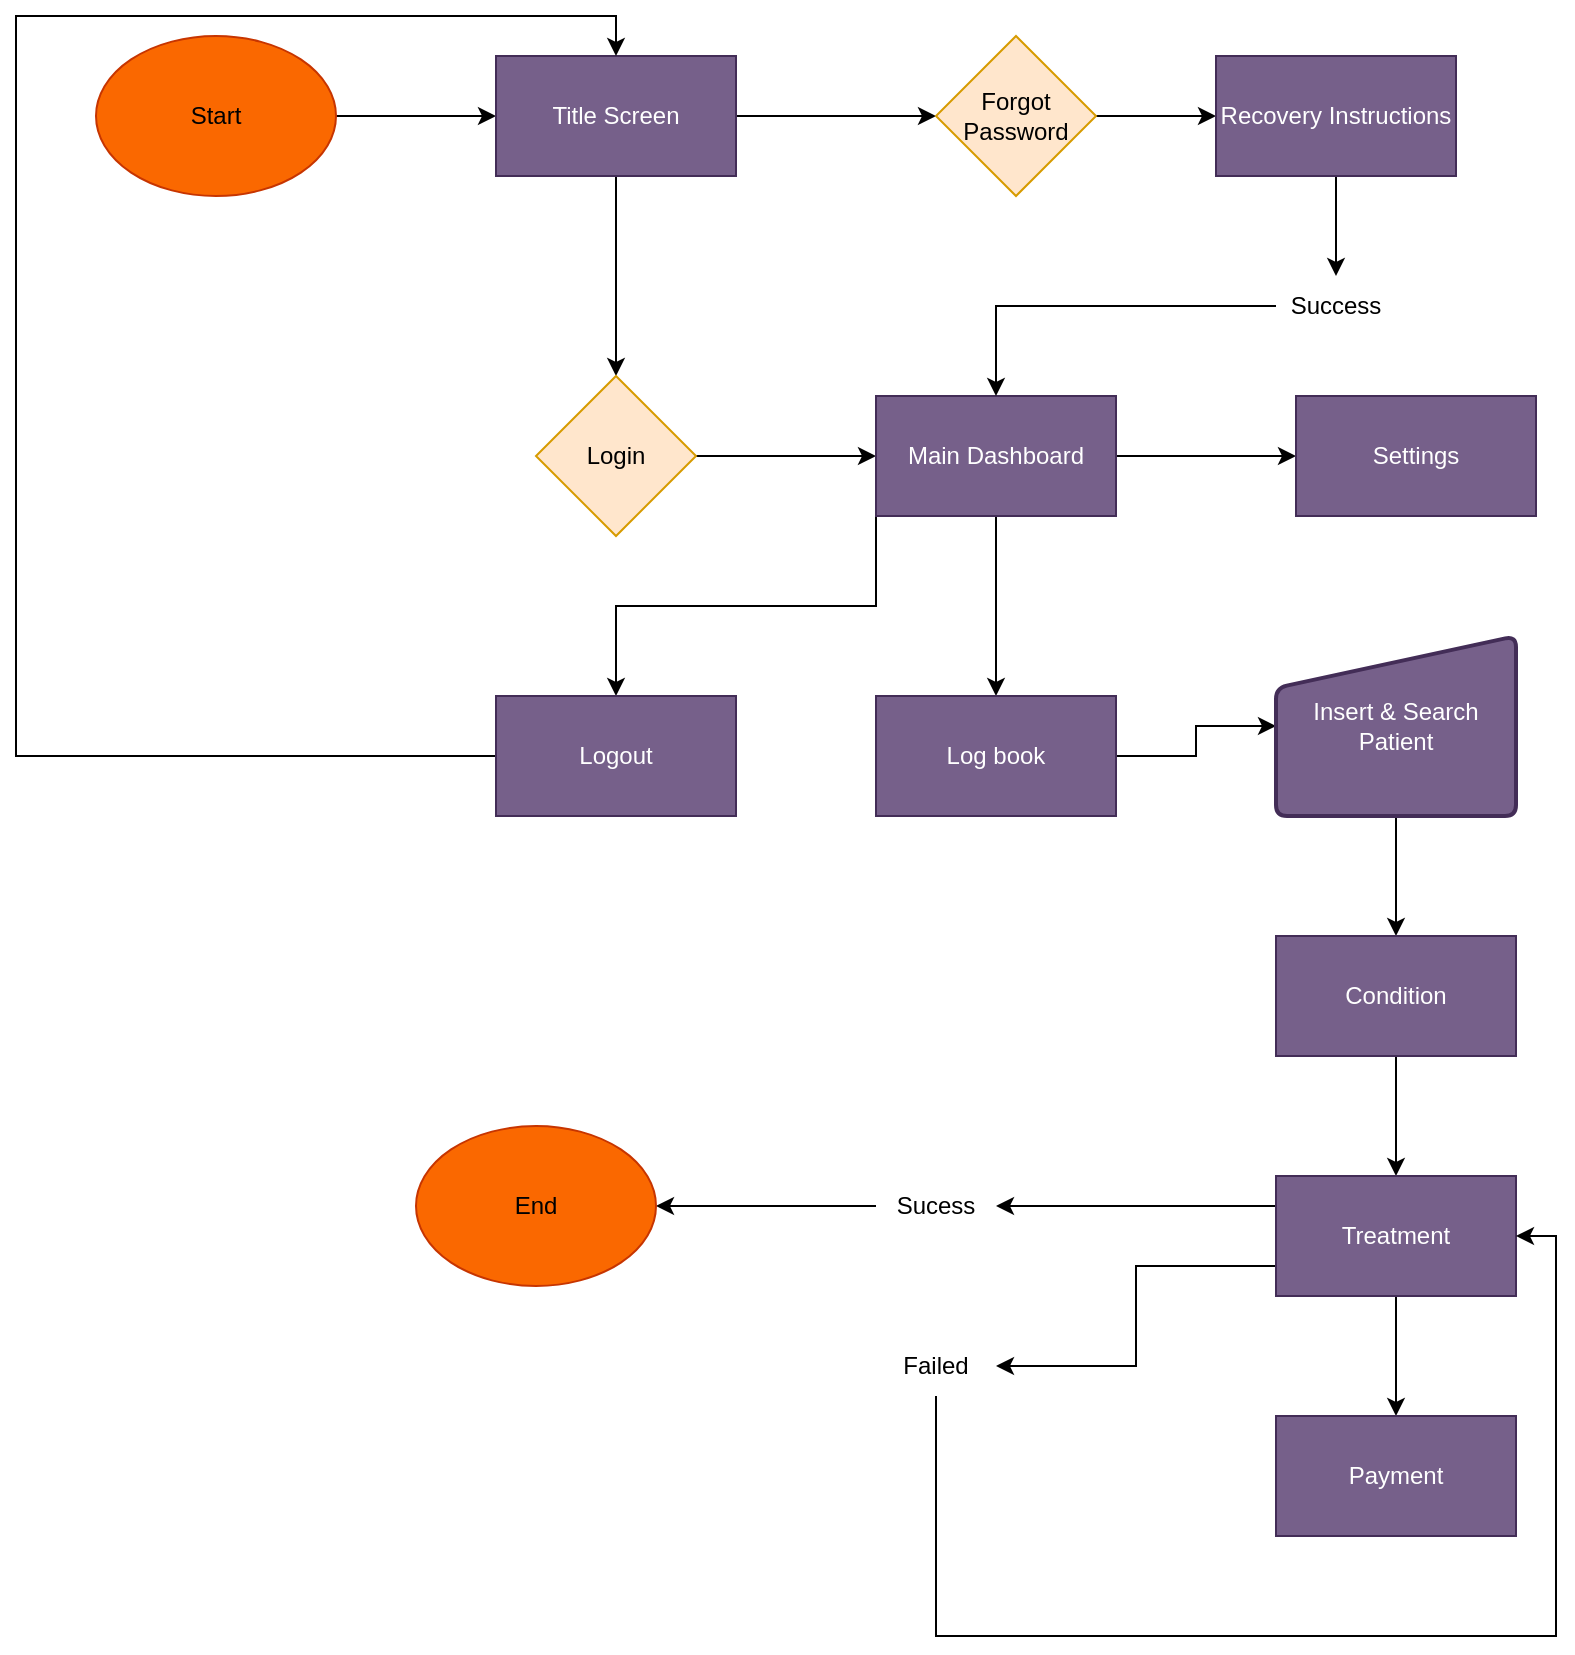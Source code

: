 <mxfile version="24.2.0" type="github">
  <diagram name="Page-1" id="f-FT1rUhoASd2f0an_6X">
    <mxGraphModel dx="794" dy="422" grid="1" gridSize="10" guides="1" tooltips="1" connect="1" arrows="1" fold="1" page="1" pageScale="1" pageWidth="850" pageHeight="1100" math="0" shadow="0">
      <root>
        <mxCell id="0" />
        <mxCell id="1" parent="0" />
        <mxCell id="K1mzVftVEfYpcNpW3lGC-4" value="" style="edgeStyle=orthogonalEdgeStyle;rounded=0;orthogonalLoop=1;jettySize=auto;html=1;" parent="1" source="AVB4TACVMZflynDXeGGa-1" target="K1mzVftVEfYpcNpW3lGC-3" edge="1">
          <mxGeometry relative="1" as="geometry" />
        </mxCell>
        <mxCell id="AVB4TACVMZflynDXeGGa-1" value="Start" style="ellipse;whiteSpace=wrap;html=1;fillColor=#fa6800;strokeColor=#C73500;fontColor=#000000;" parent="1" vertex="1">
          <mxGeometry x="90" y="80" width="120" height="80" as="geometry" />
        </mxCell>
        <mxCell id="K1mzVftVEfYpcNpW3lGC-6" value="" style="edgeStyle=orthogonalEdgeStyle;rounded=0;orthogonalLoop=1;jettySize=auto;html=1;" parent="1" source="K1mzVftVEfYpcNpW3lGC-3" target="K1mzVftVEfYpcNpW3lGC-5" edge="1">
          <mxGeometry relative="1" as="geometry" />
        </mxCell>
        <mxCell id="K1mzVftVEfYpcNpW3lGC-8" value="" style="edgeStyle=orthogonalEdgeStyle;rounded=0;orthogonalLoop=1;jettySize=auto;html=1;" parent="1" source="K1mzVftVEfYpcNpW3lGC-3" target="K1mzVftVEfYpcNpW3lGC-7" edge="1">
          <mxGeometry relative="1" as="geometry" />
        </mxCell>
        <mxCell id="K1mzVftVEfYpcNpW3lGC-3" value="Title Screen" style="whiteSpace=wrap;html=1;fillColor=#76608a;strokeColor=#432D57;fontColor=#ffffff;" parent="1" vertex="1">
          <mxGeometry x="290" y="90" width="120" height="60" as="geometry" />
        </mxCell>
        <mxCell id="K1mzVftVEfYpcNpW3lGC-14" value="" style="edgeStyle=orthogonalEdgeStyle;rounded=0;orthogonalLoop=1;jettySize=auto;html=1;" parent="1" source="K1mzVftVEfYpcNpW3lGC-5" target="K1mzVftVEfYpcNpW3lGC-13" edge="1">
          <mxGeometry relative="1" as="geometry" />
        </mxCell>
        <mxCell id="K1mzVftVEfYpcNpW3lGC-5" value="Login" style="rhombus;whiteSpace=wrap;html=1;fillColor=#ffe6cc;strokeColor=#d79b00;" parent="1" vertex="1">
          <mxGeometry x="310" y="250" width="80" height="80" as="geometry" />
        </mxCell>
        <mxCell id="K1mzVftVEfYpcNpW3lGC-12" value="" style="edgeStyle=orthogonalEdgeStyle;rounded=0;orthogonalLoop=1;jettySize=auto;html=1;" parent="1" source="K1mzVftVEfYpcNpW3lGC-7" target="K1mzVftVEfYpcNpW3lGC-11" edge="1">
          <mxGeometry relative="1" as="geometry" />
        </mxCell>
        <mxCell id="K1mzVftVEfYpcNpW3lGC-7" value="Forgot Password" style="rhombus;whiteSpace=wrap;html=1;fillColor=#ffe6cc;strokeColor=#d79b00;" parent="1" vertex="1">
          <mxGeometry x="510" y="80" width="80" height="80" as="geometry" />
        </mxCell>
        <mxCell id="K1mzVftVEfYpcNpW3lGC-16" style="edgeStyle=orthogonalEdgeStyle;rounded=0;orthogonalLoop=1;jettySize=auto;html=1;exitX=0.5;exitY=1;exitDx=0;exitDy=0;entryX=0.5;entryY=0;entryDx=0;entryDy=0;" parent="1" source="K1mzVftVEfYpcNpW3lGC-11" target="K1mzVftVEfYpcNpW3lGC-17" edge="1">
          <mxGeometry relative="1" as="geometry">
            <mxPoint x="710" y="220" as="targetPoint" />
          </mxGeometry>
        </mxCell>
        <mxCell id="K1mzVftVEfYpcNpW3lGC-11" value="Recovery Instructions" style="whiteSpace=wrap;html=1;fillColor=#76608a;strokeColor=#432D57;fontColor=#ffffff;" parent="1" vertex="1">
          <mxGeometry x="650" y="90" width="120" height="60" as="geometry" />
        </mxCell>
        <mxCell id="oKHr2jN-2uXYwJmryG8--2" value="" style="edgeStyle=orthogonalEdgeStyle;rounded=0;orthogonalLoop=1;jettySize=auto;html=1;" parent="1" source="K1mzVftVEfYpcNpW3lGC-13" target="oKHr2jN-2uXYwJmryG8--1" edge="1">
          <mxGeometry relative="1" as="geometry" />
        </mxCell>
        <mxCell id="oKHr2jN-2uXYwJmryG8--11" value="" style="edgeStyle=orthogonalEdgeStyle;rounded=0;orthogonalLoop=1;jettySize=auto;html=1;" parent="1" source="K1mzVftVEfYpcNpW3lGC-13" target="oKHr2jN-2uXYwJmryG8--10" edge="1">
          <mxGeometry relative="1" as="geometry" />
        </mxCell>
        <mxCell id="oKHr2jN-2uXYwJmryG8--21" style="edgeStyle=orthogonalEdgeStyle;rounded=0;orthogonalLoop=1;jettySize=auto;html=1;exitX=0;exitY=1;exitDx=0;exitDy=0;" parent="1" source="K1mzVftVEfYpcNpW3lGC-13" target="oKHr2jN-2uXYwJmryG8--20" edge="1">
          <mxGeometry relative="1" as="geometry" />
        </mxCell>
        <mxCell id="K1mzVftVEfYpcNpW3lGC-13" value="Main Dashboard" style="whiteSpace=wrap;html=1;fillColor=#76608a;strokeColor=#432D57;fontColor=#ffffff;" parent="1" vertex="1">
          <mxGeometry x="480" y="260" width="120" height="60" as="geometry" />
        </mxCell>
        <mxCell id="oKHr2jN-2uXYwJmryG8--9" style="edgeStyle=orthogonalEdgeStyle;rounded=0;orthogonalLoop=1;jettySize=auto;html=1;exitX=0;exitY=0.5;exitDx=0;exitDy=0;entryX=0.5;entryY=0;entryDx=0;entryDy=0;" parent="1" source="K1mzVftVEfYpcNpW3lGC-17" target="K1mzVftVEfYpcNpW3lGC-13" edge="1">
          <mxGeometry relative="1" as="geometry" />
        </mxCell>
        <mxCell id="K1mzVftVEfYpcNpW3lGC-17" value="Success" style="text;html=1;align=center;verticalAlign=middle;whiteSpace=wrap;rounded=0;" parent="1" vertex="1">
          <mxGeometry x="680" y="200" width="60" height="30" as="geometry" />
        </mxCell>
        <mxCell id="oKHr2jN-2uXYwJmryG8--4" value="" style="edgeStyle=orthogonalEdgeStyle;rounded=0;orthogonalLoop=1;jettySize=auto;html=1;" parent="1" source="oKHr2jN-2uXYwJmryG8--1" target="oKHr2jN-2uXYwJmryG8--3" edge="1">
          <mxGeometry relative="1" as="geometry" />
        </mxCell>
        <mxCell id="oKHr2jN-2uXYwJmryG8--1" value="Log book" style="whiteSpace=wrap;html=1;fillColor=#76608a;strokeColor=#432D57;fontColor=#ffffff;" parent="1" vertex="1">
          <mxGeometry x="480" y="410" width="120" height="60" as="geometry" />
        </mxCell>
        <mxCell id="oKHr2jN-2uXYwJmryG8--6" value="" style="edgeStyle=orthogonalEdgeStyle;rounded=0;orthogonalLoop=1;jettySize=auto;html=1;" parent="1" source="oKHr2jN-2uXYwJmryG8--3" target="oKHr2jN-2uXYwJmryG8--5" edge="1">
          <mxGeometry relative="1" as="geometry" />
        </mxCell>
        <mxCell id="oKHr2jN-2uXYwJmryG8--3" value="Insert &amp;amp; Search Patient" style="whiteSpace=wrap;html=1;fillColor=#76608a;strokeColor=#432D57;fontColor=#ffffff;rounded=1;glass=0;shadow=0;strokeWidth=2;shape=manualInput;size=26;arcSize=11;" parent="1" vertex="1">
          <mxGeometry x="680" y="380" width="120" height="90" as="geometry" />
        </mxCell>
        <mxCell id="oKHr2jN-2uXYwJmryG8--8" value="" style="edgeStyle=orthogonalEdgeStyle;rounded=0;orthogonalLoop=1;jettySize=auto;html=1;" parent="1" source="oKHr2jN-2uXYwJmryG8--5" target="oKHr2jN-2uXYwJmryG8--7" edge="1">
          <mxGeometry relative="1" as="geometry" />
        </mxCell>
        <mxCell id="oKHr2jN-2uXYwJmryG8--5" value="Condition" style="whiteSpace=wrap;html=1;fillColor=#76608a;strokeColor=#432D57;fontColor=#ffffff;" parent="1" vertex="1">
          <mxGeometry x="680" y="530" width="120" height="60" as="geometry" />
        </mxCell>
        <mxCell id="oKHr2jN-2uXYwJmryG8--16" value="" style="edgeStyle=orthogonalEdgeStyle;rounded=0;orthogonalLoop=1;jettySize=auto;html=1;" parent="1" source="oKHr2jN-2uXYwJmryG8--7" target="oKHr2jN-2uXYwJmryG8--15" edge="1">
          <mxGeometry relative="1" as="geometry" />
        </mxCell>
        <mxCell id="AhhZmJ7YH51ZSfNFe0I0-10" style="edgeStyle=orthogonalEdgeStyle;rounded=0;orthogonalLoop=1;jettySize=auto;html=1;exitX=0;exitY=0.25;exitDx=0;exitDy=0;entryX=1;entryY=0.5;entryDx=0;entryDy=0;fontFamily=Helvetica;fontSize=12;fontColor=#ffffff;" edge="1" parent="1" source="oKHr2jN-2uXYwJmryG8--7" target="AhhZmJ7YH51ZSfNFe0I0-5">
          <mxGeometry relative="1" as="geometry" />
        </mxCell>
        <mxCell id="AhhZmJ7YH51ZSfNFe0I0-14" style="edgeStyle=orthogonalEdgeStyle;rounded=0;orthogonalLoop=1;jettySize=auto;html=1;exitX=0;exitY=0.75;exitDx=0;exitDy=0;entryX=1;entryY=0.5;entryDx=0;entryDy=0;fontFamily=Helvetica;fontSize=12;fontColor=#ffffff;" edge="1" parent="1" source="oKHr2jN-2uXYwJmryG8--7" target="AhhZmJ7YH51ZSfNFe0I0-13">
          <mxGeometry relative="1" as="geometry" />
        </mxCell>
        <mxCell id="oKHr2jN-2uXYwJmryG8--7" value="Treatment" style="whiteSpace=wrap;html=1;fillColor=#76608a;strokeColor=#432D57;fontColor=#ffffff;" parent="1" vertex="1">
          <mxGeometry x="680" y="650" width="120" height="60" as="geometry" />
        </mxCell>
        <mxCell id="oKHr2jN-2uXYwJmryG8--10" value="Settings" style="whiteSpace=wrap;html=1;fillColor=#76608a;strokeColor=#432D57;fontColor=#ffffff;" parent="1" vertex="1">
          <mxGeometry x="690" y="260" width="120" height="60" as="geometry" />
        </mxCell>
        <mxCell id="oKHr2jN-2uXYwJmryG8--15" value="Payment" style="whiteSpace=wrap;html=1;fillColor=#76608a;strokeColor=#432D57;fontColor=#ffffff;" parent="1" vertex="1">
          <mxGeometry x="680" y="770" width="120" height="60" as="geometry" />
        </mxCell>
        <mxCell id="AhhZmJ7YH51ZSfNFe0I0-4" style="edgeStyle=orthogonalEdgeStyle;rounded=0;orthogonalLoop=1;jettySize=auto;html=1;exitX=0;exitY=0.5;exitDx=0;exitDy=0;entryX=0.5;entryY=0;entryDx=0;entryDy=0;" edge="1" parent="1" source="oKHr2jN-2uXYwJmryG8--20" target="K1mzVftVEfYpcNpW3lGC-3">
          <mxGeometry relative="1" as="geometry">
            <Array as="points">
              <mxPoint x="50" y="440" />
              <mxPoint x="50" y="70" />
              <mxPoint x="350" y="70" />
            </Array>
          </mxGeometry>
        </mxCell>
        <mxCell id="oKHr2jN-2uXYwJmryG8--20" value="Logout" style="whiteSpace=wrap;html=1;fillColor=#76608a;strokeColor=#432D57;fontColor=#ffffff;" parent="1" vertex="1">
          <mxGeometry x="290" y="410" width="120" height="60" as="geometry" />
        </mxCell>
        <mxCell id="AhhZmJ7YH51ZSfNFe0I0-8" style="edgeStyle=orthogonalEdgeStyle;rounded=0;orthogonalLoop=1;jettySize=auto;html=1;exitX=0;exitY=0.5;exitDx=0;exitDy=0;" edge="1" parent="1" source="AhhZmJ7YH51ZSfNFe0I0-5" target="AhhZmJ7YH51ZSfNFe0I0-7">
          <mxGeometry relative="1" as="geometry" />
        </mxCell>
        <mxCell id="AhhZmJ7YH51ZSfNFe0I0-5" value="Sucess" style="text;html=1;align=center;verticalAlign=middle;whiteSpace=wrap;rounded=0;" vertex="1" parent="1">
          <mxGeometry x="480" y="650" width="60" height="30" as="geometry" />
        </mxCell>
        <mxCell id="AhhZmJ7YH51ZSfNFe0I0-7" value="End" style="ellipse;whiteSpace=wrap;html=1;fillColor=#fa6800;strokeColor=#C73500;fontColor=#000000;" vertex="1" parent="1">
          <mxGeometry x="250" y="625" width="120" height="80" as="geometry" />
        </mxCell>
        <mxCell id="AhhZmJ7YH51ZSfNFe0I0-16" style="edgeStyle=orthogonalEdgeStyle;rounded=0;orthogonalLoop=1;jettySize=auto;html=1;exitX=0.5;exitY=1;exitDx=0;exitDy=0;entryX=1;entryY=0.5;entryDx=0;entryDy=0;fontFamily=Helvetica;fontSize=12;fontColor=#ffffff;" edge="1" parent="1" source="AhhZmJ7YH51ZSfNFe0I0-13" target="oKHr2jN-2uXYwJmryG8--7">
          <mxGeometry relative="1" as="geometry">
            <Array as="points">
              <mxPoint x="510" y="880" />
              <mxPoint x="820" y="880" />
              <mxPoint x="820" y="680" />
            </Array>
          </mxGeometry>
        </mxCell>
        <mxCell id="AhhZmJ7YH51ZSfNFe0I0-13" value="Failed" style="text;html=1;align=center;verticalAlign=middle;whiteSpace=wrap;rounded=0;" vertex="1" parent="1">
          <mxGeometry x="480" y="730" width="60" height="30" as="geometry" />
        </mxCell>
      </root>
    </mxGraphModel>
  </diagram>
</mxfile>
